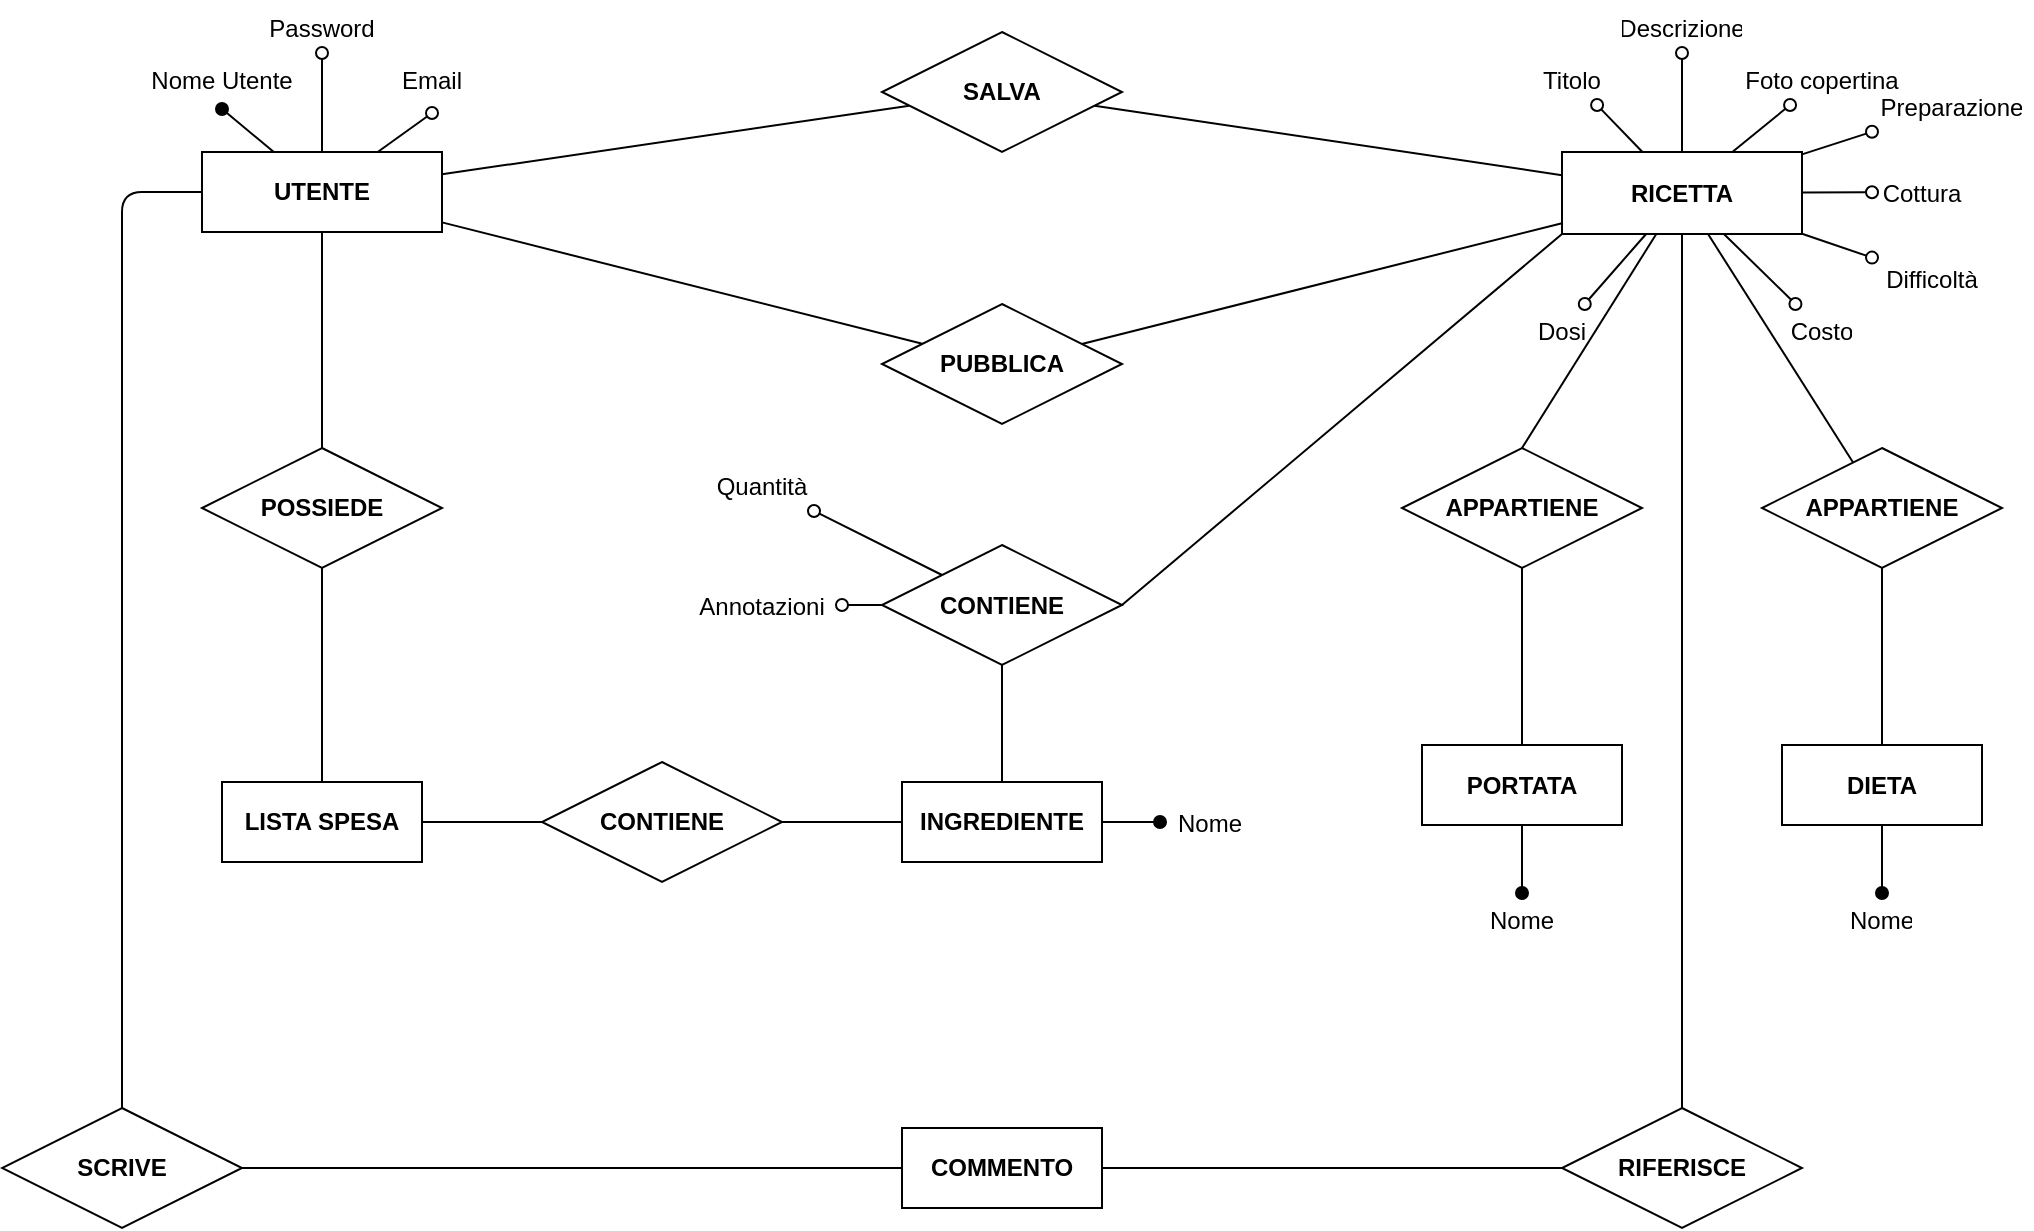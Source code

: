 <mxfile version="12.4.8" type="github">
  <diagram id="LfkPOxBhQ7w1o_5h23wY" name="Page-1">
    <mxGraphModel dx="2591" dy="738" grid="1" gridSize="10" guides="1" tooltips="1" connect="1" arrows="1" fold="1" page="1" pageScale="1" pageWidth="1169" pageHeight="827" math="0" shadow="0">
      <root>
        <mxCell id="0"/>
        <mxCell id="1" parent="0"/>
        <mxCell id="ZiM7aAGMJ0RAAH8m6erD-105" style="edgeStyle=none;orthogonalLoop=1;jettySize=auto;html=1;startArrow=none;startFill=0;endArrow=none;endFill=0;endSize=6;fontSize=12;align=center;" edge="1" parent="1" source="ZiM7aAGMJ0RAAH8m6erD-7" target="ZiM7aAGMJ0RAAH8m6erD-106">
          <mxGeometry relative="1" as="geometry">
            <mxPoint x="350" y="60" as="targetPoint"/>
          </mxGeometry>
        </mxCell>
        <mxCell id="ZiM7aAGMJ0RAAH8m6erD-108" style="edgeStyle=none;orthogonalLoop=1;jettySize=auto;html=1;startArrow=none;startFill=0;endArrow=none;endFill=0;endSize=6;strokeWidth=1;fontSize=12;align=center;exitX=0;exitY=0.5;exitDx=0;exitDy=0;" edge="1" parent="1" source="ZiM7aAGMJ0RAAH8m6erD-7" target="ZiM7aAGMJ0RAAH8m6erD-109">
          <mxGeometry relative="1" as="geometry">
            <mxPoint x="150" y="710" as="targetPoint"/>
            <Array as="points">
              <mxPoint x="40" y="142"/>
            </Array>
          </mxGeometry>
        </mxCell>
        <mxCell id="ZiM7aAGMJ0RAAH8m6erD-7" value="UTENTE" style="whiteSpace=wrap;html=1;align=center;rounded=0;shadow=0;glass=0;comic=0;verticalAlign=middle;horizontal=1;fontStyle=1" vertex="1" parent="1">
          <mxGeometry x="80" y="122" width="120" height="40" as="geometry"/>
        </mxCell>
        <mxCell id="ZiM7aAGMJ0RAAH8m6erD-88" style="edgeStyle=none;orthogonalLoop=1;jettySize=auto;html=1;startArrow=none;startFill=0;endArrow=oval;endFill=1;endSize=6;fontSize=12;align=center;" edge="1" parent="1" source="ZiM7aAGMJ0RAAH8m6erD-24" target="ZiM7aAGMJ0RAAH8m6erD-89">
          <mxGeometry relative="1" as="geometry">
            <mxPoint x="890" y="415.5" as="targetPoint"/>
          </mxGeometry>
        </mxCell>
        <mxCell id="ZiM7aAGMJ0RAAH8m6erD-24" value="DIETA" style="whiteSpace=wrap;html=1;align=center;rounded=0;shadow=0;glass=0;comic=0;fontStyle=1" vertex="1" parent="1">
          <mxGeometry x="870" y="418.5" width="100" height="40" as="geometry"/>
        </mxCell>
        <mxCell id="ZiM7aAGMJ0RAAH8m6erD-47" value="" style="edgeStyle=none;orthogonalLoop=1;jettySize=auto;html=1;startArrow=none;startFill=0;endArrow=none;endFill=0;endSize=6;fontSize=12;align=center;verticalAlign=middle;horizontal=1;" edge="1" parent="1" source="ZiM7aAGMJ0RAAH8m6erD-8" target="ZiM7aAGMJ0RAAH8m6erD-43">
          <mxGeometry relative="1" as="geometry"/>
        </mxCell>
        <mxCell id="ZiM7aAGMJ0RAAH8m6erD-8" value="RICETTA" style="whiteSpace=wrap;html=1;align=center;verticalAlign=middle;horizontal=1;fontStyle=1" vertex="1" parent="1">
          <mxGeometry x="760" y="122" width="120" height="41" as="geometry"/>
        </mxCell>
        <mxCell id="ZiM7aAGMJ0RAAH8m6erD-71" style="edgeStyle=none;orthogonalLoop=1;jettySize=auto;html=1;entryX=0.5;entryY=1;entryDx=0;entryDy=0;startArrow=none;startFill=0;endArrow=none;endFill=0;endSize=6;fontSize=12;align=center;" edge="1" parent="1" source="ZiM7aAGMJ0RAAH8m6erD-9" target="ZiM7aAGMJ0RAAH8m6erD-40">
          <mxGeometry relative="1" as="geometry"/>
        </mxCell>
        <mxCell id="ZiM7aAGMJ0RAAH8m6erD-72" style="edgeStyle=none;orthogonalLoop=1;jettySize=auto;html=1;startArrow=none;startFill=0;endArrow=oval;endFill=1;endSize=6;fontSize=12;align=center;" edge="1" parent="1" source="ZiM7aAGMJ0RAAH8m6erD-9" target="ZiM7aAGMJ0RAAH8m6erD-73">
          <mxGeometry relative="1" as="geometry">
            <mxPoint x="559" y="428.5" as="targetPoint"/>
          </mxGeometry>
        </mxCell>
        <mxCell id="ZiM7aAGMJ0RAAH8m6erD-96" style="edgeStyle=none;orthogonalLoop=1;jettySize=auto;html=1;startArrow=none;startFill=0;endArrow=none;endFill=0;endSize=6;fontSize=12;align=center;" edge="1" parent="1" source="ZiM7aAGMJ0RAAH8m6erD-9" target="ZiM7aAGMJ0RAAH8m6erD-97">
          <mxGeometry relative="1" as="geometry">
            <mxPoint x="480" y="491.5" as="targetPoint"/>
          </mxGeometry>
        </mxCell>
        <mxCell id="ZiM7aAGMJ0RAAH8m6erD-9" value="INGREDIENTE" style="whiteSpace=wrap;html=1;align=center;fontStyle=1" vertex="1" parent="1">
          <mxGeometry x="430" y="437" width="100" height="40" as="geometry"/>
        </mxCell>
        <mxCell id="ZiM7aAGMJ0RAAH8m6erD-31" value="" style="fontSize=12;html=1;endArrow=oval;endFill=0;entryX=0.5;entryY=1.154;entryDx=0;entryDy=0;entryPerimeter=0;align=center;verticalAlign=middle;horizontal=1;" edge="1" parent="1" source="ZiM7aAGMJ0RAAH8m6erD-7" target="ZiM7aAGMJ0RAAH8m6erD-39">
          <mxGeometry width="100" height="100" relative="1" as="geometry">
            <mxPoint x="150" y="79" as="sourcePoint"/>
            <mxPoint x="185" y="69" as="targetPoint"/>
          </mxGeometry>
        </mxCell>
        <mxCell id="ZiM7aAGMJ0RAAH8m6erD-33" value="" style="fontSize=12;html=1;endArrow=oval;endFill=0;entryX=0.5;entryY=1;entryDx=0;entryDy=0;entryPerimeter=0;align=center;verticalAlign=middle;horizontal=1;" edge="1" parent="1" source="ZiM7aAGMJ0RAAH8m6erD-7" target="ZiM7aAGMJ0RAAH8m6erD-38">
          <mxGeometry width="100" height="100" relative="1" as="geometry">
            <mxPoint x="160" y="109" as="sourcePoint"/>
            <mxPoint x="160" y="69" as="targetPoint"/>
          </mxGeometry>
        </mxCell>
        <mxCell id="ZiM7aAGMJ0RAAH8m6erD-34" value="" style="fontSize=12;html=1;endArrow=oval;endFill=1;startArrow=none;startFill=0;entryX=0.5;entryY=1.077;entryDx=0;entryDy=0;entryPerimeter=0;align=center;verticalAlign=middle;horizontal=1;" edge="1" parent="1" source="ZiM7aAGMJ0RAAH8m6erD-7" target="ZiM7aAGMJ0RAAH8m6erD-37">
          <mxGeometry width="100" height="100" relative="1" as="geometry">
            <mxPoint x="130" y="109" as="sourcePoint"/>
            <mxPoint x="68" y="89" as="targetPoint"/>
          </mxGeometry>
        </mxCell>
        <mxCell id="ZiM7aAGMJ0RAAH8m6erD-37" value="Nome Utente" style="text;strokeColor=none;fillColor=none;spacingLeft=4;spacingRight=4;overflow=hidden;rotatable=0;points=[[0,0.5],[1,0.5]];portConstraint=eastwest;fontSize=12;align=center;verticalAlign=middle;horizontal=1;" vertex="1" parent="1">
          <mxGeometry x="50" y="72.5" width="80" height="26" as="geometry"/>
        </mxCell>
        <mxCell id="ZiM7aAGMJ0RAAH8m6erD-38" value="Password" style="text;strokeColor=none;fillColor=none;spacingLeft=4;spacingRight=4;overflow=hidden;rotatable=0;points=[[0,0.5],[1,0.5]];portConstraint=eastwest;fontSize=12;align=center;verticalAlign=middle;horizontal=1;" vertex="1" parent="1">
          <mxGeometry x="105" y="46.5" width="70" height="26" as="geometry"/>
        </mxCell>
        <mxCell id="ZiM7aAGMJ0RAAH8m6erD-39" value="Email" style="text;strokeColor=none;fillColor=none;spacingLeft=4;spacingRight=4;overflow=hidden;rotatable=0;points=[[0,0.5],[1,0.5]];portConstraint=eastwest;fontSize=12;align=center;verticalAlign=middle;horizontal=1;" vertex="1" parent="1">
          <mxGeometry x="175" y="72.5" width="40" height="26" as="geometry"/>
        </mxCell>
        <mxCell id="ZiM7aAGMJ0RAAH8m6erD-70" style="edgeStyle=none;orthogonalLoop=1;jettySize=auto;html=1;entryX=0;entryY=1;entryDx=0;entryDy=0;startArrow=none;startFill=0;endArrow=none;endFill=0;endSize=6;fontSize=12;align=center;exitX=1;exitY=0.5;exitDx=0;exitDy=0;" edge="1" parent="1" source="ZiM7aAGMJ0RAAH8m6erD-40" target="ZiM7aAGMJ0RAAH8m6erD-8">
          <mxGeometry relative="1" as="geometry"/>
        </mxCell>
        <mxCell id="ZiM7aAGMJ0RAAH8m6erD-74" style="edgeStyle=none;orthogonalLoop=1;jettySize=auto;html=1;startArrow=none;startFill=0;endArrow=oval;endFill=0;endSize=6;fontSize=12;align=center;" edge="1" parent="1" source="ZiM7aAGMJ0RAAH8m6erD-40" target="ZiM7aAGMJ0RAAH8m6erD-76">
          <mxGeometry relative="1" as="geometry">
            <mxPoint x="390" y="311.25" as="targetPoint"/>
          </mxGeometry>
        </mxCell>
        <mxCell id="ZiM7aAGMJ0RAAH8m6erD-75" style="edgeStyle=none;orthogonalLoop=1;jettySize=auto;html=1;startArrow=none;startFill=0;endArrow=oval;endFill=0;endSize=6;fontSize=12;align=center;" edge="1" parent="1" source="ZiM7aAGMJ0RAAH8m6erD-40" target="ZiM7aAGMJ0RAAH8m6erD-77">
          <mxGeometry relative="1" as="geometry">
            <mxPoint x="430" y="341.5" as="targetPoint"/>
          </mxGeometry>
        </mxCell>
        <mxCell id="ZiM7aAGMJ0RAAH8m6erD-40" value="CONTIENE" style="shape=rhombus;perimeter=rhombusPerimeter;whiteSpace=wrap;html=1;align=center;rounded=0;shadow=0;glass=0;comic=0;fontSize=12;fontStyle=1" vertex="1" parent="1">
          <mxGeometry x="420" y="318.5" width="120" height="60" as="geometry"/>
        </mxCell>
        <mxCell id="ZiM7aAGMJ0RAAH8m6erD-46" value="" style="edgeStyle=none;orthogonalLoop=1;jettySize=auto;html=1;startArrow=none;startFill=0;endArrow=none;endFill=0;endSize=6;fontSize=12;align=center;verticalAlign=middle;horizontal=1;labelPosition=right;verticalLabelPosition=middle;" edge="1" parent="1" source="ZiM7aAGMJ0RAAH8m6erD-43" target="ZiM7aAGMJ0RAAH8m6erD-7">
          <mxGeometry relative="1" as="geometry"/>
        </mxCell>
        <mxCell id="ZiM7aAGMJ0RAAH8m6erD-43" value="PUBBLICA" style="shape=rhombus;perimeter=rhombusPerimeter;whiteSpace=wrap;html=1;align=center;rounded=0;shadow=0;glass=0;comic=0;fontSize=12;verticalAlign=middle;horizontal=1;fontStyle=1" vertex="1" parent="1">
          <mxGeometry x="420" y="198" width="120" height="60" as="geometry"/>
        </mxCell>
        <mxCell id="ZiM7aAGMJ0RAAH8m6erD-48" value="" style="fontSize=12;html=1;endArrow=oval;endFill=0;align=center;verticalAlign=middle;horizontal=1;" edge="1" parent="1" source="ZiM7aAGMJ0RAAH8m6erD-8" target="ZiM7aAGMJ0RAAH8m6erD-54">
          <mxGeometry width="100" height="100" relative="1" as="geometry">
            <mxPoint x="465" y="132" as="sourcePoint"/>
            <mxPoint x="810" y="73" as="targetPoint"/>
          </mxGeometry>
        </mxCell>
        <mxCell id="ZiM7aAGMJ0RAAH8m6erD-49" value="" style="fontSize=12;html=1;endArrow=oval;endFill=0;align=center;verticalAlign=middle;horizontal=1;" edge="1" parent="1" source="ZiM7aAGMJ0RAAH8m6erD-8" target="ZiM7aAGMJ0RAAH8m6erD-53">
          <mxGeometry width="100" height="100" relative="1" as="geometry">
            <mxPoint x="475" y="142" as="sourcePoint"/>
            <mxPoint x="740" y="73" as="targetPoint"/>
          </mxGeometry>
        </mxCell>
        <mxCell id="ZiM7aAGMJ0RAAH8m6erD-50" value="" style="fontSize=12;html=1;endArrow=oval;endFill=0;align=center;verticalAlign=middle;horizontal=1;" edge="1" parent="1" source="ZiM7aAGMJ0RAAH8m6erD-8" target="ZiM7aAGMJ0RAAH8m6erD-55">
          <mxGeometry width="100" height="100" relative="1" as="geometry">
            <mxPoint x="840" y="122" as="sourcePoint"/>
            <mxPoint x="840" y="73" as="targetPoint"/>
          </mxGeometry>
        </mxCell>
        <mxCell id="ZiM7aAGMJ0RAAH8m6erD-53" value="Titolo" style="text;strokeColor=none;fillColor=none;spacingLeft=4;spacingRight=4;overflow=hidden;rotatable=0;points=[[0,0.5],[1,0.5]];portConstraint=eastwest;fontSize=12;align=center;verticalAlign=middle;horizontal=1;" vertex="1" parent="1">
          <mxGeometry x="745" y="72.5" width="40" height="26" as="geometry"/>
        </mxCell>
        <mxCell id="ZiM7aAGMJ0RAAH8m6erD-54" value="Descrizione" style="text;strokeColor=none;fillColor=none;spacingLeft=4;spacingRight=4;overflow=hidden;rotatable=0;points=[[0,0.5],[1,0.5]];portConstraint=eastwest;fontSize=12;align=center;verticalAlign=middle;horizontal=1;" vertex="1" parent="1">
          <mxGeometry x="785" y="46.5" width="70" height="26" as="geometry"/>
        </mxCell>
        <mxCell id="ZiM7aAGMJ0RAAH8m6erD-55" value="Foto copertina" style="text;strokeColor=none;fillColor=none;spacingLeft=4;spacingRight=4;overflow=hidden;rotatable=0;points=[[0,0.5],[1,0.5]];portConstraint=eastwest;fontSize=12;align=center;verticalAlign=middle;horizontal=1;" vertex="1" parent="1">
          <mxGeometry x="845" y="72.5" width="90" height="26" as="geometry"/>
        </mxCell>
        <mxCell id="ZiM7aAGMJ0RAAH8m6erD-56" value="" style="fontSize=12;html=1;endArrow=oval;endFill=0;align=center;verticalAlign=middle;horizontal=1;" edge="1" parent="1" target="ZiM7aAGMJ0RAAH8m6erD-57" source="ZiM7aAGMJ0RAAH8m6erD-8">
          <mxGeometry width="100" height="100" relative="1" as="geometry">
            <mxPoint x="790" y="175.5" as="sourcePoint"/>
            <mxPoint x="850" y="83" as="targetPoint"/>
          </mxGeometry>
        </mxCell>
        <mxCell id="ZiM7aAGMJ0RAAH8m6erD-57" value="Costo" style="text;strokeColor=none;fillColor=none;spacingLeft=4;spacingRight=4;overflow=hidden;rotatable=0;points=[[0,0.5],[1,0.5]];portConstraint=eastwest;fontSize=12;align=center;verticalAlign=middle;horizontal=1;" vertex="1" parent="1">
          <mxGeometry x="870" y="198" width="40" height="26" as="geometry"/>
        </mxCell>
        <mxCell id="ZiM7aAGMJ0RAAH8m6erD-58" value="" style="fontSize=12;html=1;endArrow=oval;endFill=0;align=center;verticalAlign=middle;horizontal=1;" edge="1" parent="1" target="ZiM7aAGMJ0RAAH8m6erD-59" source="ZiM7aAGMJ0RAAH8m6erD-8">
          <mxGeometry width="100" height="100" relative="1" as="geometry">
            <mxPoint x="955" y="162" as="sourcePoint"/>
            <mxPoint x="960" y="113" as="targetPoint"/>
          </mxGeometry>
        </mxCell>
        <mxCell id="ZiM7aAGMJ0RAAH8m6erD-59" value="Difficoltà" style="text;strokeColor=none;fillColor=none;spacingLeft=4;spacingRight=4;overflow=hidden;rotatable=0;points=[[0,0.5],[1,0.5]];portConstraint=eastwest;fontSize=12;align=center;verticalAlign=middle;horizontal=1;" vertex="1" parent="1">
          <mxGeometry x="915" y="172" width="60" height="26" as="geometry"/>
        </mxCell>
        <mxCell id="ZiM7aAGMJ0RAAH8m6erD-60" value="" style="fontSize=12;html=1;endArrow=oval;endFill=0;align=center;verticalAlign=middle;horizontal=1;" edge="1" parent="1" target="ZiM7aAGMJ0RAAH8m6erD-61" source="ZiM7aAGMJ0RAAH8m6erD-8">
          <mxGeometry width="100" height="100" relative="1" as="geometry">
            <mxPoint x="755" y="245" as="sourcePoint"/>
            <mxPoint x="760" y="196" as="targetPoint"/>
          </mxGeometry>
        </mxCell>
        <mxCell id="ZiM7aAGMJ0RAAH8m6erD-61" value="Dosi" style="text;strokeColor=none;fillColor=none;spacingLeft=4;spacingRight=4;overflow=hidden;rotatable=0;points=[[0,0.5],[1,0.5]];portConstraint=eastwest;fontSize=12;align=center;verticalAlign=middle;horizontal=1;" vertex="1" parent="1">
          <mxGeometry x="740" y="198" width="40" height="26" as="geometry"/>
        </mxCell>
        <mxCell id="ZiM7aAGMJ0RAAH8m6erD-62" value="" style="fontSize=12;html=1;endArrow=oval;endFill=0;align=center;verticalAlign=middle;horizontal=1;" edge="1" parent="1" target="ZiM7aAGMJ0RAAH8m6erD-63" source="ZiM7aAGMJ0RAAH8m6erD-8">
          <mxGeometry width="100" height="100" relative="1" as="geometry">
            <mxPoint x="875" y="162" as="sourcePoint"/>
            <mxPoint x="880" y="113" as="targetPoint"/>
          </mxGeometry>
        </mxCell>
        <mxCell id="ZiM7aAGMJ0RAAH8m6erD-63" value="Preparazione" style="text;strokeColor=none;fillColor=none;spacingLeft=4;spacingRight=4;overflow=hidden;rotatable=0;points=[[0,0.5],[1,0.5]];portConstraint=eastwest;fontSize=12;align=center;verticalAlign=middle;horizontal=1;" vertex="1" parent="1">
          <mxGeometry x="915" y="86" width="80" height="26" as="geometry"/>
        </mxCell>
        <mxCell id="ZiM7aAGMJ0RAAH8m6erD-66" value="" style="fontSize=12;html=1;endArrow=oval;endFill=0;align=center;verticalAlign=middle;horizontal=1;" edge="1" parent="1" target="ZiM7aAGMJ0RAAH8m6erD-67" source="ZiM7aAGMJ0RAAH8m6erD-8">
          <mxGeometry width="100" height="100" relative="1" as="geometry">
            <mxPoint x="895" y="182" as="sourcePoint"/>
            <mxPoint x="900" y="133" as="targetPoint"/>
          </mxGeometry>
        </mxCell>
        <mxCell id="ZiM7aAGMJ0RAAH8m6erD-67" value="Cottura" style="text;strokeColor=none;fillColor=none;spacingLeft=4;spacingRight=4;overflow=hidden;rotatable=0;points=[[0,0.5],[1,0.5]];portConstraint=eastwest;fontSize=12;align=center;verticalAlign=middle;horizontal=1;" vertex="1" parent="1">
          <mxGeometry x="915" y="129" width="50" height="26" as="geometry"/>
        </mxCell>
        <mxCell id="ZiM7aAGMJ0RAAH8m6erD-73" value="Nome" style="text;strokeColor=none;fillColor=none;spacingLeft=4;spacingRight=4;overflow=hidden;rotatable=0;points=[[0,0.5],[1,0.5]];portConstraint=eastwest;fontSize=12;align=center;" vertex="1" parent="1">
          <mxGeometry x="559" y="444" width="50" height="26" as="geometry"/>
        </mxCell>
        <mxCell id="ZiM7aAGMJ0RAAH8m6erD-76" value="Quantità" style="text;strokeColor=none;fillColor=none;spacingLeft=4;spacingRight=4;overflow=hidden;rotatable=0;points=[[0,0.5],[1,0.5]];portConstraint=eastwest;fontSize=12;align=center;" vertex="1" parent="1">
          <mxGeometry x="330" y="275.5" width="60" height="26" as="geometry"/>
        </mxCell>
        <mxCell id="ZiM7aAGMJ0RAAH8m6erD-77" value="Annotazioni" style="text;strokeColor=none;fillColor=none;spacingLeft=4;spacingRight=4;overflow=hidden;rotatable=0;points=[[0,0.5],[1,0.5]];portConstraint=eastwest;fontSize=12;align=center;" vertex="1" parent="1">
          <mxGeometry x="320" y="335.5" width="80" height="26" as="geometry"/>
        </mxCell>
        <mxCell id="ZiM7aAGMJ0RAAH8m6erD-86" style="edgeStyle=none;orthogonalLoop=1;jettySize=auto;html=1;startArrow=none;startFill=0;endArrow=none;endFill=0;endSize=6;fontSize=12;align=center;" edge="1" parent="1" source="ZiM7aAGMJ0RAAH8m6erD-83" target="ZiM7aAGMJ0RAAH8m6erD-8">
          <mxGeometry relative="1" as="geometry">
            <mxPoint x="830" y="195.5" as="targetPoint"/>
          </mxGeometry>
        </mxCell>
        <mxCell id="ZiM7aAGMJ0RAAH8m6erD-87" style="edgeStyle=none;orthogonalLoop=1;jettySize=auto;html=1;startArrow=none;startFill=0;endArrow=none;endFill=0;endSize=6;fontSize=12;align=center;" edge="1" parent="1" source="ZiM7aAGMJ0RAAH8m6erD-83" target="ZiM7aAGMJ0RAAH8m6erD-24">
          <mxGeometry relative="1" as="geometry"/>
        </mxCell>
        <mxCell id="ZiM7aAGMJ0RAAH8m6erD-83" value="APPARTIENE" style="shape=rhombus;perimeter=rhombusPerimeter;whiteSpace=wrap;html=1;align=center;rounded=0;shadow=0;glass=0;comic=0;fontSize=12;fontStyle=1" vertex="1" parent="1">
          <mxGeometry x="860" y="270" width="120" height="60" as="geometry"/>
        </mxCell>
        <mxCell id="ZiM7aAGMJ0RAAH8m6erD-89" value="Nome" style="text;strokeColor=none;fillColor=none;spacingLeft=4;spacingRight=4;overflow=hidden;rotatable=0;points=[[0,0.5],[1,0.5]];portConstraint=eastwest;fontSize=12;align=center;" vertex="1" parent="1">
          <mxGeometry x="900" y="492.5" width="40" height="26" as="geometry"/>
        </mxCell>
        <mxCell id="ZiM7aAGMJ0RAAH8m6erD-91" style="edgeStyle=none;orthogonalLoop=1;jettySize=auto;html=1;startArrow=none;startFill=0;endArrow=none;endFill=0;endSize=6;fontSize=12;align=center;" edge="1" parent="1" source="ZiM7aAGMJ0RAAH8m6erD-90" target="ZiM7aAGMJ0RAAH8m6erD-92">
          <mxGeometry relative="1" as="geometry">
            <mxPoint x="90" y="415.5" as="targetPoint"/>
          </mxGeometry>
        </mxCell>
        <mxCell id="ZiM7aAGMJ0RAAH8m6erD-94" style="edgeStyle=none;orthogonalLoop=1;jettySize=auto;html=1;startArrow=none;startFill=0;endArrow=oval;endFill=1;endSize=6;fontSize=12;align=center;" edge="1" parent="1" source="ZiM7aAGMJ0RAAH8m6erD-90" target="ZiM7aAGMJ0RAAH8m6erD-95">
          <mxGeometry relative="1" as="geometry">
            <mxPoint x="780" y="505.5" as="targetPoint"/>
          </mxGeometry>
        </mxCell>
        <mxCell id="ZiM7aAGMJ0RAAH8m6erD-90" value="PORTATA" style="whiteSpace=wrap;html=1;align=center;rounded=0;shadow=0;glass=0;comic=0;strokeColor=#000000;fillColor=none;fontSize=12;fontStyle=1" vertex="1" parent="1">
          <mxGeometry x="690" y="418.5" width="100" height="40" as="geometry"/>
        </mxCell>
        <mxCell id="ZiM7aAGMJ0RAAH8m6erD-93" style="edgeStyle=none;orthogonalLoop=1;jettySize=auto;html=1;exitX=0.5;exitY=0;exitDx=0;exitDy=0;startArrow=none;startFill=0;endArrow=none;endFill=0;endSize=6;fontSize=12;align=center;" edge="1" parent="1" source="ZiM7aAGMJ0RAAH8m6erD-92" target="ZiM7aAGMJ0RAAH8m6erD-8">
          <mxGeometry relative="1" as="geometry">
            <mxPoint x="810" y="195.5" as="targetPoint"/>
          </mxGeometry>
        </mxCell>
        <mxCell id="ZiM7aAGMJ0RAAH8m6erD-92" value="&lt;b&gt;APPARTIENE&lt;/b&gt;" style="shape=rhombus;perimeter=rhombusPerimeter;whiteSpace=wrap;html=1;align=center;" vertex="1" parent="1">
          <mxGeometry x="680" y="270" width="120" height="60" as="geometry"/>
        </mxCell>
        <mxCell id="ZiM7aAGMJ0RAAH8m6erD-95" value="Nome" style="text;strokeColor=none;fillColor=none;spacingLeft=4;spacingRight=4;overflow=hidden;rotatable=0;points=[[0,0.5],[1,0.5]];portConstraint=eastwest;fontSize=12;align=center;" vertex="1" parent="1">
          <mxGeometry x="715" y="492.5" width="50" height="26" as="geometry"/>
        </mxCell>
        <mxCell id="ZiM7aAGMJ0RAAH8m6erD-98" style="edgeStyle=none;orthogonalLoop=1;jettySize=auto;html=1;startArrow=none;startFill=0;endArrow=none;endFill=0;endSize=6;fontSize=12;align=center;" edge="1" parent="1" source="ZiM7aAGMJ0RAAH8m6erD-97" target="ZiM7aAGMJ0RAAH8m6erD-99">
          <mxGeometry relative="1" as="geometry">
            <mxPoint x="190" y="428.5" as="targetPoint"/>
          </mxGeometry>
        </mxCell>
        <mxCell id="ZiM7aAGMJ0RAAH8m6erD-97" value="CONTIENE" style="shape=rhombus;perimeter=rhombusPerimeter;whiteSpace=wrap;html=1;align=center;fontStyle=1" vertex="1" parent="1">
          <mxGeometry x="250" y="427" width="120" height="60" as="geometry"/>
        </mxCell>
        <mxCell id="ZiM7aAGMJ0RAAH8m6erD-101" style="edgeStyle=none;orthogonalLoop=1;jettySize=auto;html=1;startArrow=none;startFill=0;endArrow=none;endFill=0;endSize=6;fontSize=12;align=center;" edge="1" parent="1" source="ZiM7aAGMJ0RAAH8m6erD-99" target="ZiM7aAGMJ0RAAH8m6erD-102">
          <mxGeometry relative="1" as="geometry">
            <mxPoint x="220" y="451.5" as="targetPoint"/>
            <mxPoint x="140" y="408.5" as="sourcePoint"/>
          </mxGeometry>
        </mxCell>
        <mxCell id="ZiM7aAGMJ0RAAH8m6erD-99" value="LISTA SPESA" style="whiteSpace=wrap;html=1;align=center;fontStyle=1" vertex="1" parent="1">
          <mxGeometry x="90" y="437" width="100" height="40" as="geometry"/>
        </mxCell>
        <mxCell id="ZiM7aAGMJ0RAAH8m6erD-103" style="edgeStyle=none;orthogonalLoop=1;jettySize=auto;html=1;startArrow=none;startFill=0;endArrow=none;endFill=0;endSize=6;fontSize=12;align=center;" edge="1" parent="1" source="ZiM7aAGMJ0RAAH8m6erD-102" target="ZiM7aAGMJ0RAAH8m6erD-7">
          <mxGeometry relative="1" as="geometry"/>
        </mxCell>
        <mxCell id="ZiM7aAGMJ0RAAH8m6erD-102" value="POSSIEDE" style="shape=rhombus;perimeter=rhombusPerimeter;whiteSpace=wrap;html=1;align=center;fontStyle=1" vertex="1" parent="1">
          <mxGeometry x="80" y="270" width="120" height="60" as="geometry"/>
        </mxCell>
        <mxCell id="ZiM7aAGMJ0RAAH8m6erD-107" style="edgeStyle=none;orthogonalLoop=1;jettySize=auto;html=1;startArrow=none;startFill=0;endArrow=none;endFill=0;endSize=6;fontSize=12;align=center;strokeWidth=1;" edge="1" parent="1" source="ZiM7aAGMJ0RAAH8m6erD-106" target="ZiM7aAGMJ0RAAH8m6erD-8">
          <mxGeometry relative="1" as="geometry"/>
        </mxCell>
        <mxCell id="ZiM7aAGMJ0RAAH8m6erD-106" value="&lt;b&gt;SALVA&lt;/b&gt;" style="shape=rhombus;perimeter=rhombusPerimeter;whiteSpace=wrap;html=1;align=center;" vertex="1" parent="1">
          <mxGeometry x="420" y="62" width="120" height="60" as="geometry"/>
        </mxCell>
        <mxCell id="ZiM7aAGMJ0RAAH8m6erD-110" style="edgeStyle=none;orthogonalLoop=1;jettySize=auto;html=1;startArrow=none;startFill=0;endArrow=none;endFill=0;endSize=6;strokeWidth=1;fontSize=12;align=center;" edge="1" parent="1" source="ZiM7aAGMJ0RAAH8m6erD-109" target="ZiM7aAGMJ0RAAH8m6erD-111">
          <mxGeometry relative="1" as="geometry">
            <mxPoint x="410" y="710" as="targetPoint"/>
          </mxGeometry>
        </mxCell>
        <mxCell id="ZiM7aAGMJ0RAAH8m6erD-109" value="SCRIVE" style="shape=rhombus;perimeter=rhombusPerimeter;whiteSpace=wrap;html=1;align=center;fontStyle=1" vertex="1" parent="1">
          <mxGeometry x="-20" y="600" width="120" height="60" as="geometry"/>
        </mxCell>
        <mxCell id="ZiM7aAGMJ0RAAH8m6erD-112" style="edgeStyle=none;orthogonalLoop=1;jettySize=auto;html=1;startArrow=none;startFill=0;endArrow=none;endFill=0;endSize=6;strokeWidth=1;fontSize=12;align=center;" edge="1" parent="1" source="ZiM7aAGMJ0RAAH8m6erD-111" target="ZiM7aAGMJ0RAAH8m6erD-113">
          <mxGeometry relative="1" as="geometry">
            <mxPoint x="730" y="710" as="targetPoint"/>
          </mxGeometry>
        </mxCell>
        <mxCell id="ZiM7aAGMJ0RAAH8m6erD-111" value="COMMENTO" style="whiteSpace=wrap;html=1;align=center;fontStyle=1" vertex="1" parent="1">
          <mxGeometry x="430" y="610" width="100" height="40" as="geometry"/>
        </mxCell>
        <mxCell id="ZiM7aAGMJ0RAAH8m6erD-116" style="edgeStyle=none;orthogonalLoop=1;jettySize=auto;html=1;startArrow=none;startFill=0;endArrow=none;endFill=0;endSize=6;strokeWidth=1;fontSize=12;align=center;" edge="1" parent="1" source="ZiM7aAGMJ0RAAH8m6erD-113" target="ZiM7aAGMJ0RAAH8m6erD-8">
          <mxGeometry relative="1" as="geometry"/>
        </mxCell>
        <mxCell id="ZiM7aAGMJ0RAAH8m6erD-113" value="RIFERISCE" style="shape=rhombus;perimeter=rhombusPerimeter;whiteSpace=wrap;html=1;align=center;fontStyle=1" vertex="1" parent="1">
          <mxGeometry x="760" y="600" width="120" height="60" as="geometry"/>
        </mxCell>
      </root>
    </mxGraphModel>
  </diagram>
</mxfile>
